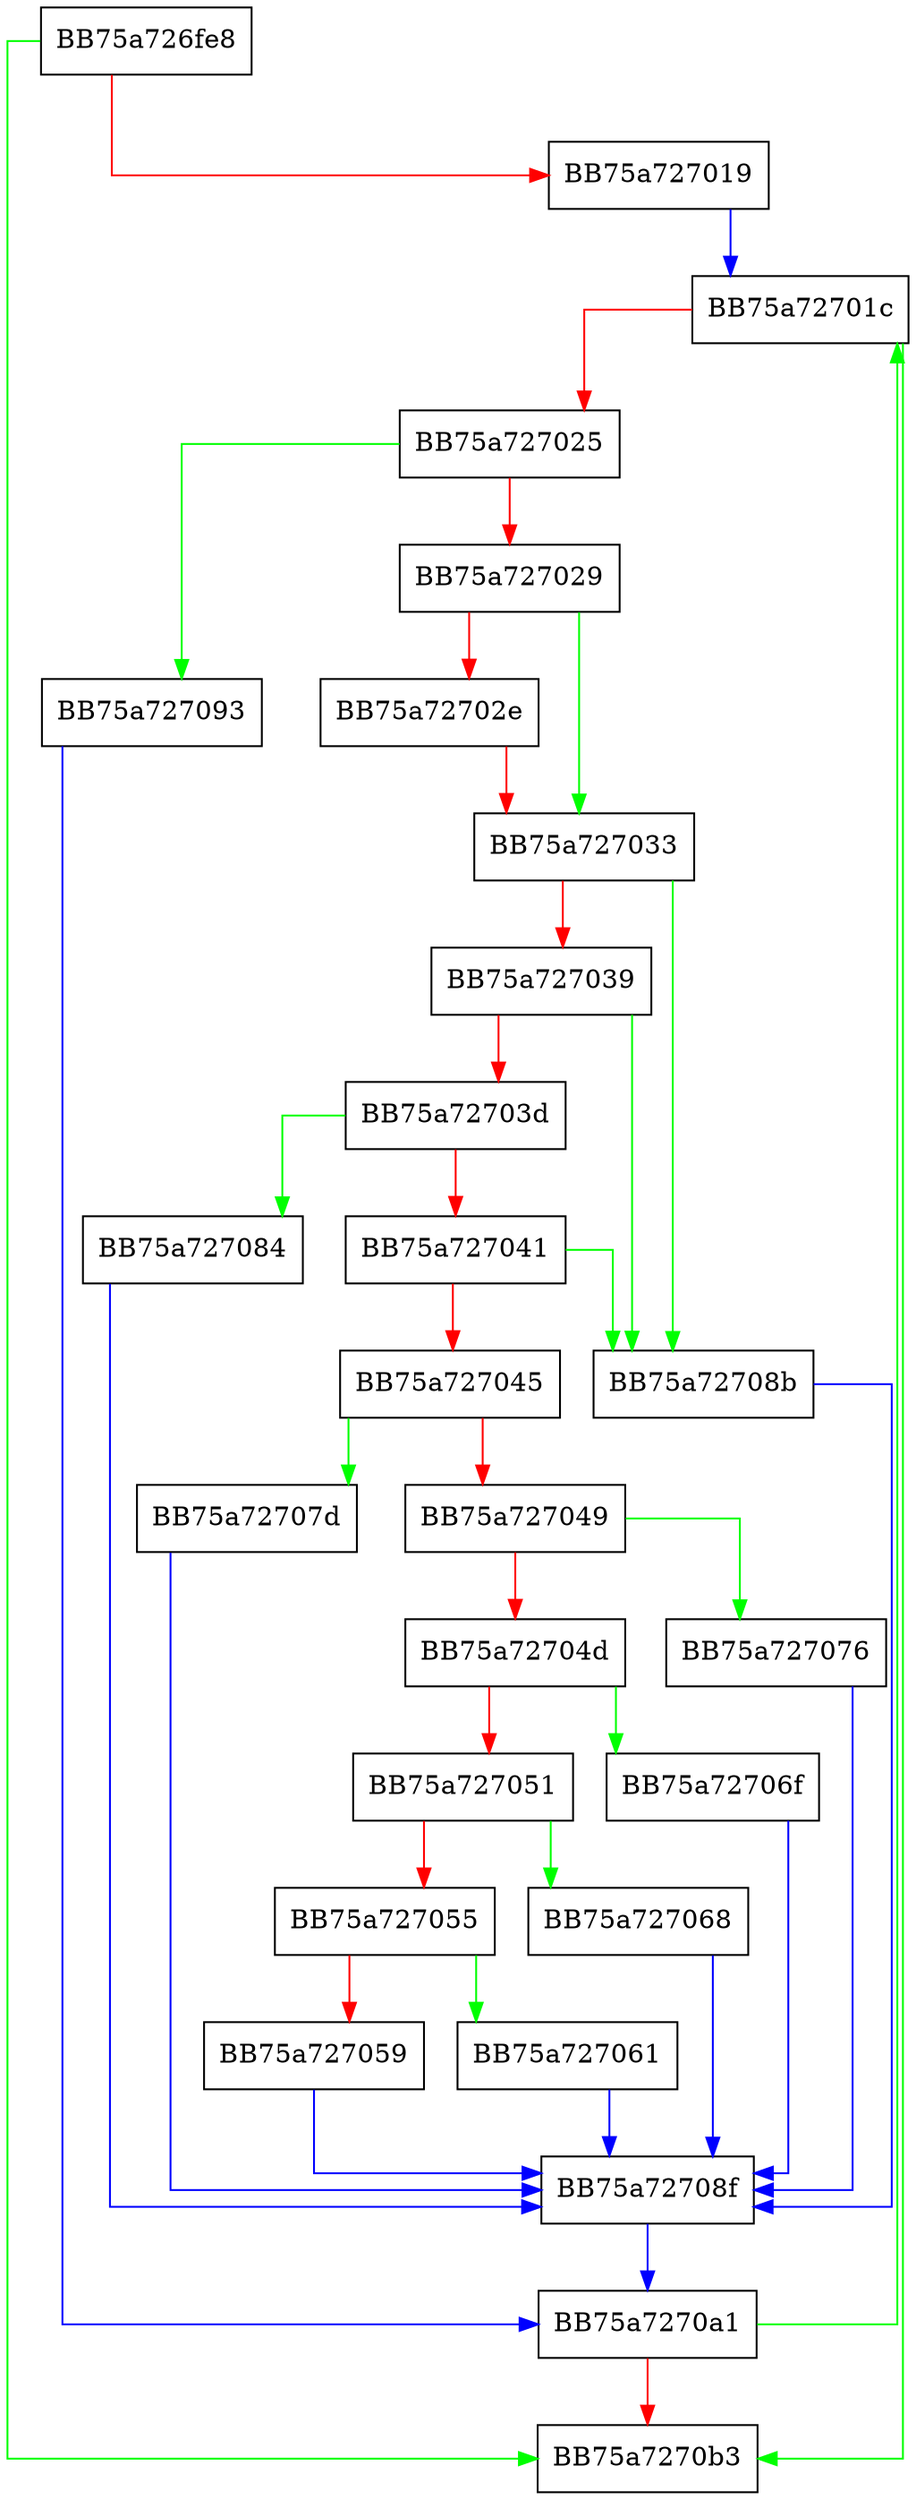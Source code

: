 digraph UnescapePyString {
  node [shape="box"];
  graph [splines=ortho];
  BB75a726fe8 -> BB75a7270b3 [color="green"];
  BB75a726fe8 -> BB75a727019 [color="red"];
  BB75a727019 -> BB75a72701c [color="blue"];
  BB75a72701c -> BB75a7270b3 [color="green"];
  BB75a72701c -> BB75a727025 [color="red"];
  BB75a727025 -> BB75a727093 [color="green"];
  BB75a727025 -> BB75a727029 [color="red"];
  BB75a727029 -> BB75a727033 [color="green"];
  BB75a727029 -> BB75a72702e [color="red"];
  BB75a72702e -> BB75a727033 [color="red"];
  BB75a727033 -> BB75a72708b [color="green"];
  BB75a727033 -> BB75a727039 [color="red"];
  BB75a727039 -> BB75a72708b [color="green"];
  BB75a727039 -> BB75a72703d [color="red"];
  BB75a72703d -> BB75a727084 [color="green"];
  BB75a72703d -> BB75a727041 [color="red"];
  BB75a727041 -> BB75a72708b [color="green"];
  BB75a727041 -> BB75a727045 [color="red"];
  BB75a727045 -> BB75a72707d [color="green"];
  BB75a727045 -> BB75a727049 [color="red"];
  BB75a727049 -> BB75a727076 [color="green"];
  BB75a727049 -> BB75a72704d [color="red"];
  BB75a72704d -> BB75a72706f [color="green"];
  BB75a72704d -> BB75a727051 [color="red"];
  BB75a727051 -> BB75a727068 [color="green"];
  BB75a727051 -> BB75a727055 [color="red"];
  BB75a727055 -> BB75a727061 [color="green"];
  BB75a727055 -> BB75a727059 [color="red"];
  BB75a727059 -> BB75a72708f [color="blue"];
  BB75a727061 -> BB75a72708f [color="blue"];
  BB75a727068 -> BB75a72708f [color="blue"];
  BB75a72706f -> BB75a72708f [color="blue"];
  BB75a727076 -> BB75a72708f [color="blue"];
  BB75a72707d -> BB75a72708f [color="blue"];
  BB75a727084 -> BB75a72708f [color="blue"];
  BB75a72708b -> BB75a72708f [color="blue"];
  BB75a72708f -> BB75a7270a1 [color="blue"];
  BB75a727093 -> BB75a7270a1 [color="blue"];
  BB75a7270a1 -> BB75a72701c [color="green"];
  BB75a7270a1 -> BB75a7270b3 [color="red"];
}